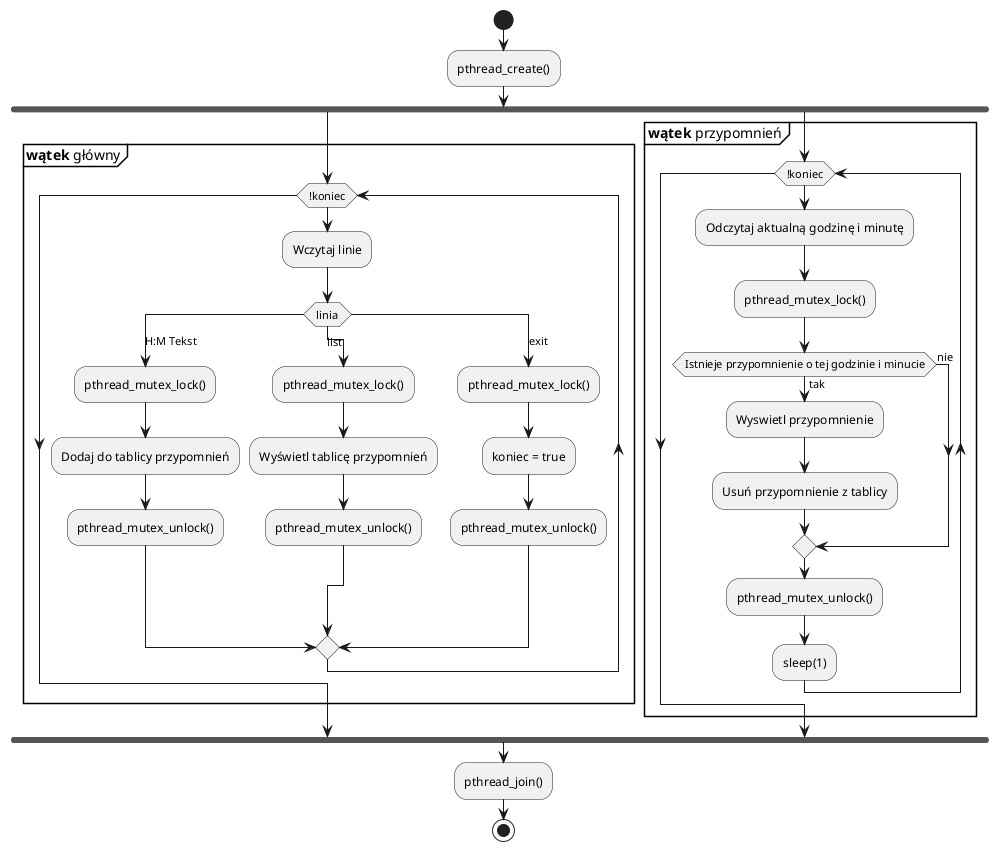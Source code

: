 @startuml
start
:pthread_create();
fork
	partition "**wątek** główny" {
		while (!koniec)
			:Wczytaj linie;
			switch (linia)
				case (H:M Tekst)
					:pthread_mutex_lock();
					:Dodaj do tablicy przypomnień;
					:pthread_mutex_unlock();
				case (list)
					:pthread_mutex_lock();
					:Wyświetl tablicę przypomnień;
					:pthread_mutex_unlock();
				case (exit)
					:pthread_mutex_lock();
					:koniec = true;
					:pthread_mutex_unlock();
			endswitch
		endwhile
	}
fork again
	partition "**wątek** przypomnień" {
		while (!koniec)
			:Odczytaj aktualną godzinę i minutę;
			:pthread_mutex_lock();
			if (Istnieje przypomnienie o tej godzinie i minucie) then (tak)
				:Wyswietl przypomnienie;
				:Usuń przypomnienie z tablicy;
			else (nie)
			endif
			:pthread_mutex_unlock();
			:sleep(1);
		endwhile
	}
end fork
:pthread_join();
stop
@enduml
